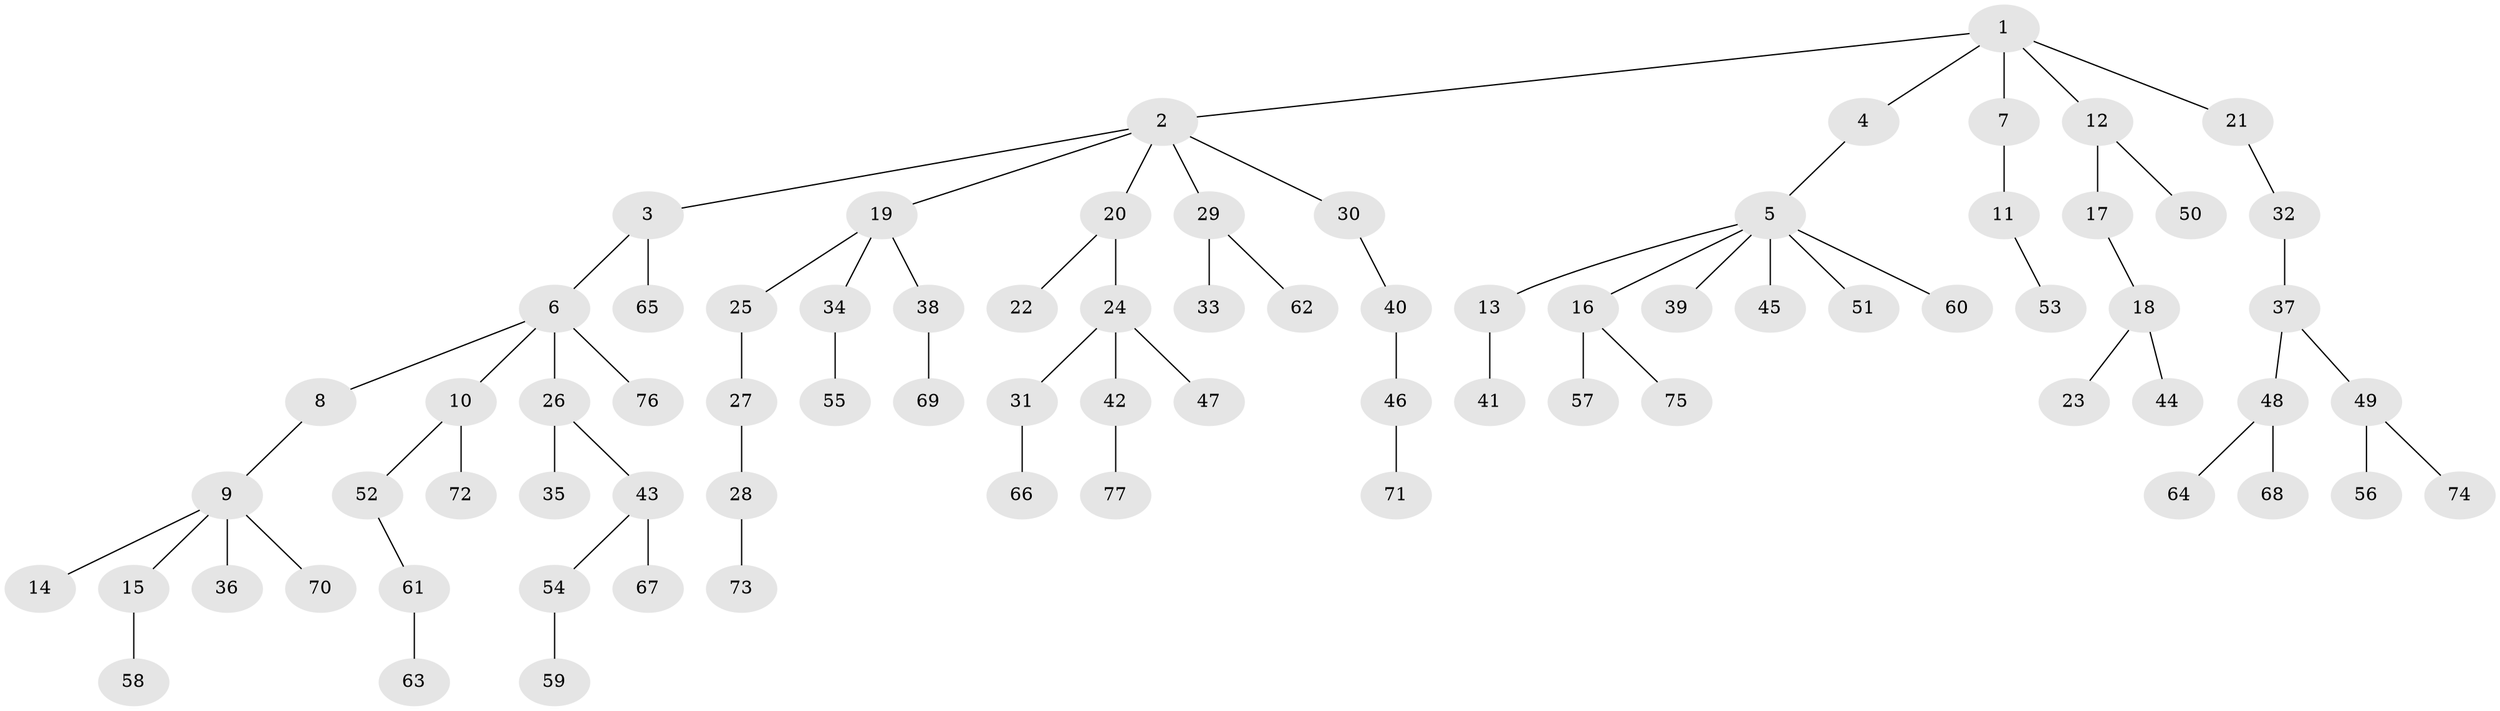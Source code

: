 // Generated by graph-tools (version 1.1) at 2025/50/03/09/25 03:50:19]
// undirected, 77 vertices, 76 edges
graph export_dot {
graph [start="1"]
  node [color=gray90,style=filled];
  1;
  2;
  3;
  4;
  5;
  6;
  7;
  8;
  9;
  10;
  11;
  12;
  13;
  14;
  15;
  16;
  17;
  18;
  19;
  20;
  21;
  22;
  23;
  24;
  25;
  26;
  27;
  28;
  29;
  30;
  31;
  32;
  33;
  34;
  35;
  36;
  37;
  38;
  39;
  40;
  41;
  42;
  43;
  44;
  45;
  46;
  47;
  48;
  49;
  50;
  51;
  52;
  53;
  54;
  55;
  56;
  57;
  58;
  59;
  60;
  61;
  62;
  63;
  64;
  65;
  66;
  67;
  68;
  69;
  70;
  71;
  72;
  73;
  74;
  75;
  76;
  77;
  1 -- 2;
  1 -- 4;
  1 -- 7;
  1 -- 12;
  1 -- 21;
  2 -- 3;
  2 -- 19;
  2 -- 20;
  2 -- 29;
  2 -- 30;
  3 -- 6;
  3 -- 65;
  4 -- 5;
  5 -- 13;
  5 -- 16;
  5 -- 39;
  5 -- 45;
  5 -- 51;
  5 -- 60;
  6 -- 8;
  6 -- 10;
  6 -- 26;
  6 -- 76;
  7 -- 11;
  8 -- 9;
  9 -- 14;
  9 -- 15;
  9 -- 36;
  9 -- 70;
  10 -- 52;
  10 -- 72;
  11 -- 53;
  12 -- 17;
  12 -- 50;
  13 -- 41;
  15 -- 58;
  16 -- 57;
  16 -- 75;
  17 -- 18;
  18 -- 23;
  18 -- 44;
  19 -- 25;
  19 -- 34;
  19 -- 38;
  20 -- 22;
  20 -- 24;
  21 -- 32;
  24 -- 31;
  24 -- 42;
  24 -- 47;
  25 -- 27;
  26 -- 35;
  26 -- 43;
  27 -- 28;
  28 -- 73;
  29 -- 33;
  29 -- 62;
  30 -- 40;
  31 -- 66;
  32 -- 37;
  34 -- 55;
  37 -- 48;
  37 -- 49;
  38 -- 69;
  40 -- 46;
  42 -- 77;
  43 -- 54;
  43 -- 67;
  46 -- 71;
  48 -- 64;
  48 -- 68;
  49 -- 56;
  49 -- 74;
  52 -- 61;
  54 -- 59;
  61 -- 63;
}
